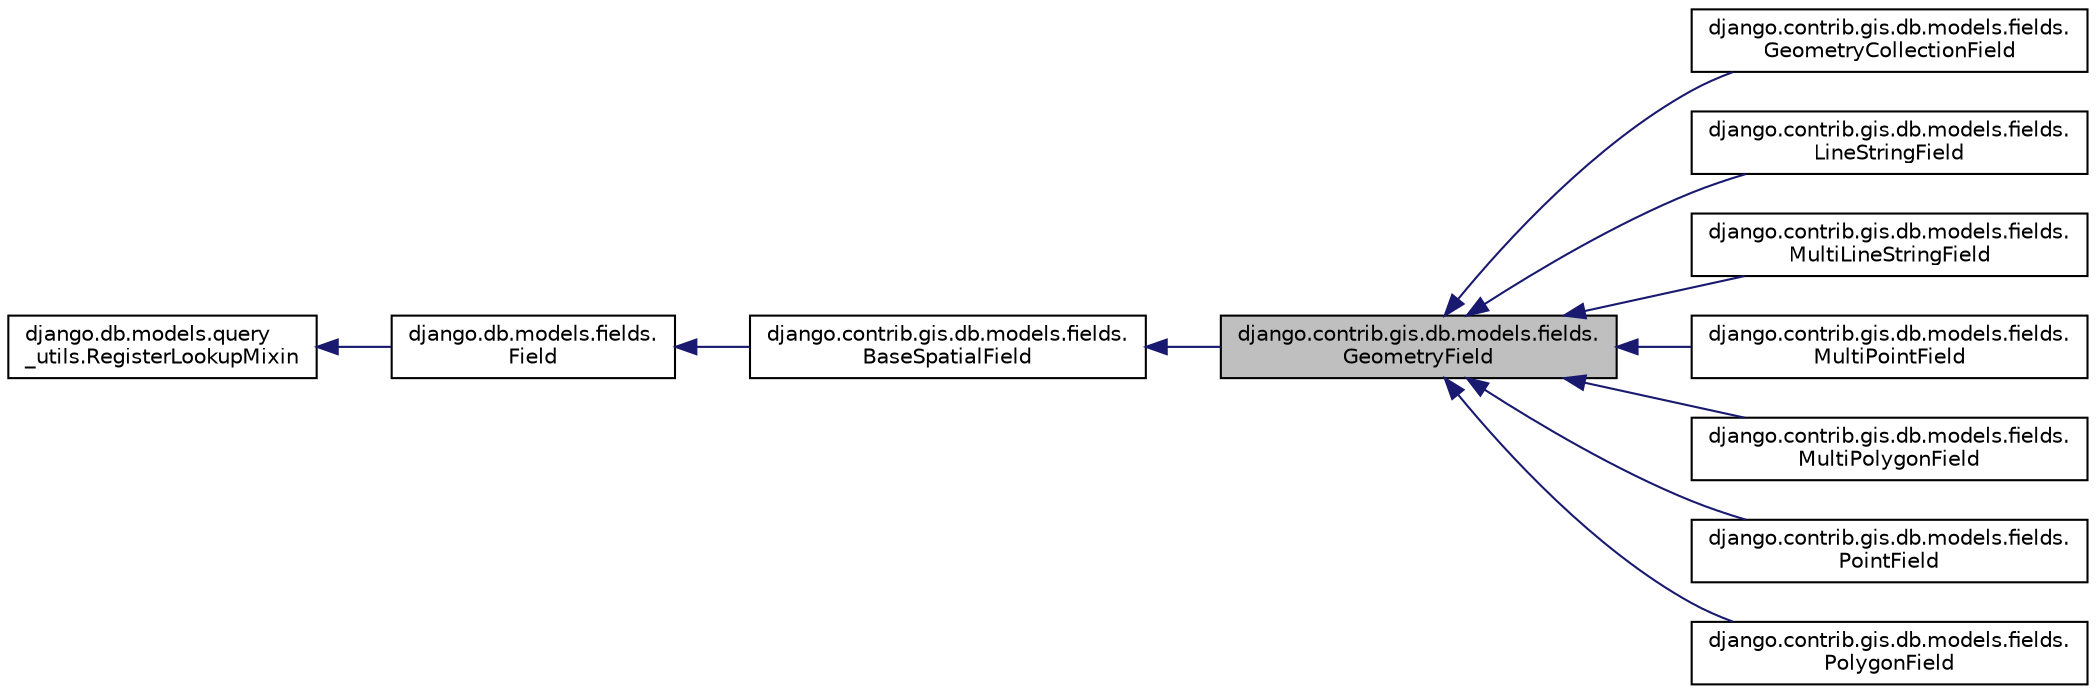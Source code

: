 digraph "django.contrib.gis.db.models.fields.GeometryField"
{
 // LATEX_PDF_SIZE
  edge [fontname="Helvetica",fontsize="10",labelfontname="Helvetica",labelfontsize="10"];
  node [fontname="Helvetica",fontsize="10",shape=record];
  rankdir="LR";
  Node1 [label="django.contrib.gis.db.models.fields.\lGeometryField",height=0.2,width=0.4,color="black", fillcolor="grey75", style="filled", fontcolor="black",tooltip=" "];
  Node2 -> Node1 [dir="back",color="midnightblue",fontsize="10",style="solid",fontname="Helvetica"];
  Node2 [label="django.contrib.gis.db.models.fields.\lBaseSpatialField",height=0.2,width=0.4,color="black", fillcolor="white", style="filled",URL="$dc/deb/classdjango_1_1contrib_1_1gis_1_1db_1_1models_1_1fields_1_1_base_spatial_field.html",tooltip=" "];
  Node3 -> Node2 [dir="back",color="midnightblue",fontsize="10",style="solid",fontname="Helvetica"];
  Node3 [label="django.db.models.fields.\lField",height=0.2,width=0.4,color="black", fillcolor="white", style="filled",URL="$db/d75/classdjango_1_1db_1_1models_1_1fields_1_1_field.html",tooltip=" "];
  Node4 -> Node3 [dir="back",color="midnightblue",fontsize="10",style="solid",fontname="Helvetica"];
  Node4 [label="django.db.models.query\l_utils.RegisterLookupMixin",height=0.2,width=0.4,color="black", fillcolor="white", style="filled",URL="$d0/d8f/classdjango_1_1db_1_1models_1_1query__utils_1_1_register_lookup_mixin.html",tooltip=" "];
  Node1 -> Node5 [dir="back",color="midnightblue",fontsize="10",style="solid",fontname="Helvetica"];
  Node5 [label="django.contrib.gis.db.models.fields.\lGeometryCollectionField",height=0.2,width=0.4,color="black", fillcolor="white", style="filled",URL="$de/d27/classdjango_1_1contrib_1_1gis_1_1db_1_1models_1_1fields_1_1_geometry_collection_field.html",tooltip=" "];
  Node1 -> Node6 [dir="back",color="midnightblue",fontsize="10",style="solid",fontname="Helvetica"];
  Node6 [label="django.contrib.gis.db.models.fields.\lLineStringField",height=0.2,width=0.4,color="black", fillcolor="white", style="filled",URL="$df/d32/classdjango_1_1contrib_1_1gis_1_1db_1_1models_1_1fields_1_1_line_string_field.html",tooltip=" "];
  Node1 -> Node7 [dir="back",color="midnightblue",fontsize="10",style="solid",fontname="Helvetica"];
  Node7 [label="django.contrib.gis.db.models.fields.\lMultiLineStringField",height=0.2,width=0.4,color="black", fillcolor="white", style="filled",URL="$d5/d33/classdjango_1_1contrib_1_1gis_1_1db_1_1models_1_1fields_1_1_multi_line_string_field.html",tooltip=" "];
  Node1 -> Node8 [dir="back",color="midnightblue",fontsize="10",style="solid",fontname="Helvetica"];
  Node8 [label="django.contrib.gis.db.models.fields.\lMultiPointField",height=0.2,width=0.4,color="black", fillcolor="white", style="filled",URL="$dd/d69/classdjango_1_1contrib_1_1gis_1_1db_1_1models_1_1fields_1_1_multi_point_field.html",tooltip=" "];
  Node1 -> Node9 [dir="back",color="midnightblue",fontsize="10",style="solid",fontname="Helvetica"];
  Node9 [label="django.contrib.gis.db.models.fields.\lMultiPolygonField",height=0.2,width=0.4,color="black", fillcolor="white", style="filled",URL="$d0/ddb/classdjango_1_1contrib_1_1gis_1_1db_1_1models_1_1fields_1_1_multi_polygon_field.html",tooltip=" "];
  Node1 -> Node10 [dir="back",color="midnightblue",fontsize="10",style="solid",fontname="Helvetica"];
  Node10 [label="django.contrib.gis.db.models.fields.\lPointField",height=0.2,width=0.4,color="black", fillcolor="white", style="filled",URL="$d2/d6f/classdjango_1_1contrib_1_1gis_1_1db_1_1models_1_1fields_1_1_point_field.html",tooltip=" "];
  Node1 -> Node11 [dir="back",color="midnightblue",fontsize="10",style="solid",fontname="Helvetica"];
  Node11 [label="django.contrib.gis.db.models.fields.\lPolygonField",height=0.2,width=0.4,color="black", fillcolor="white", style="filled",URL="$d0/d45/classdjango_1_1contrib_1_1gis_1_1db_1_1models_1_1fields_1_1_polygon_field.html",tooltip=" "];
}
